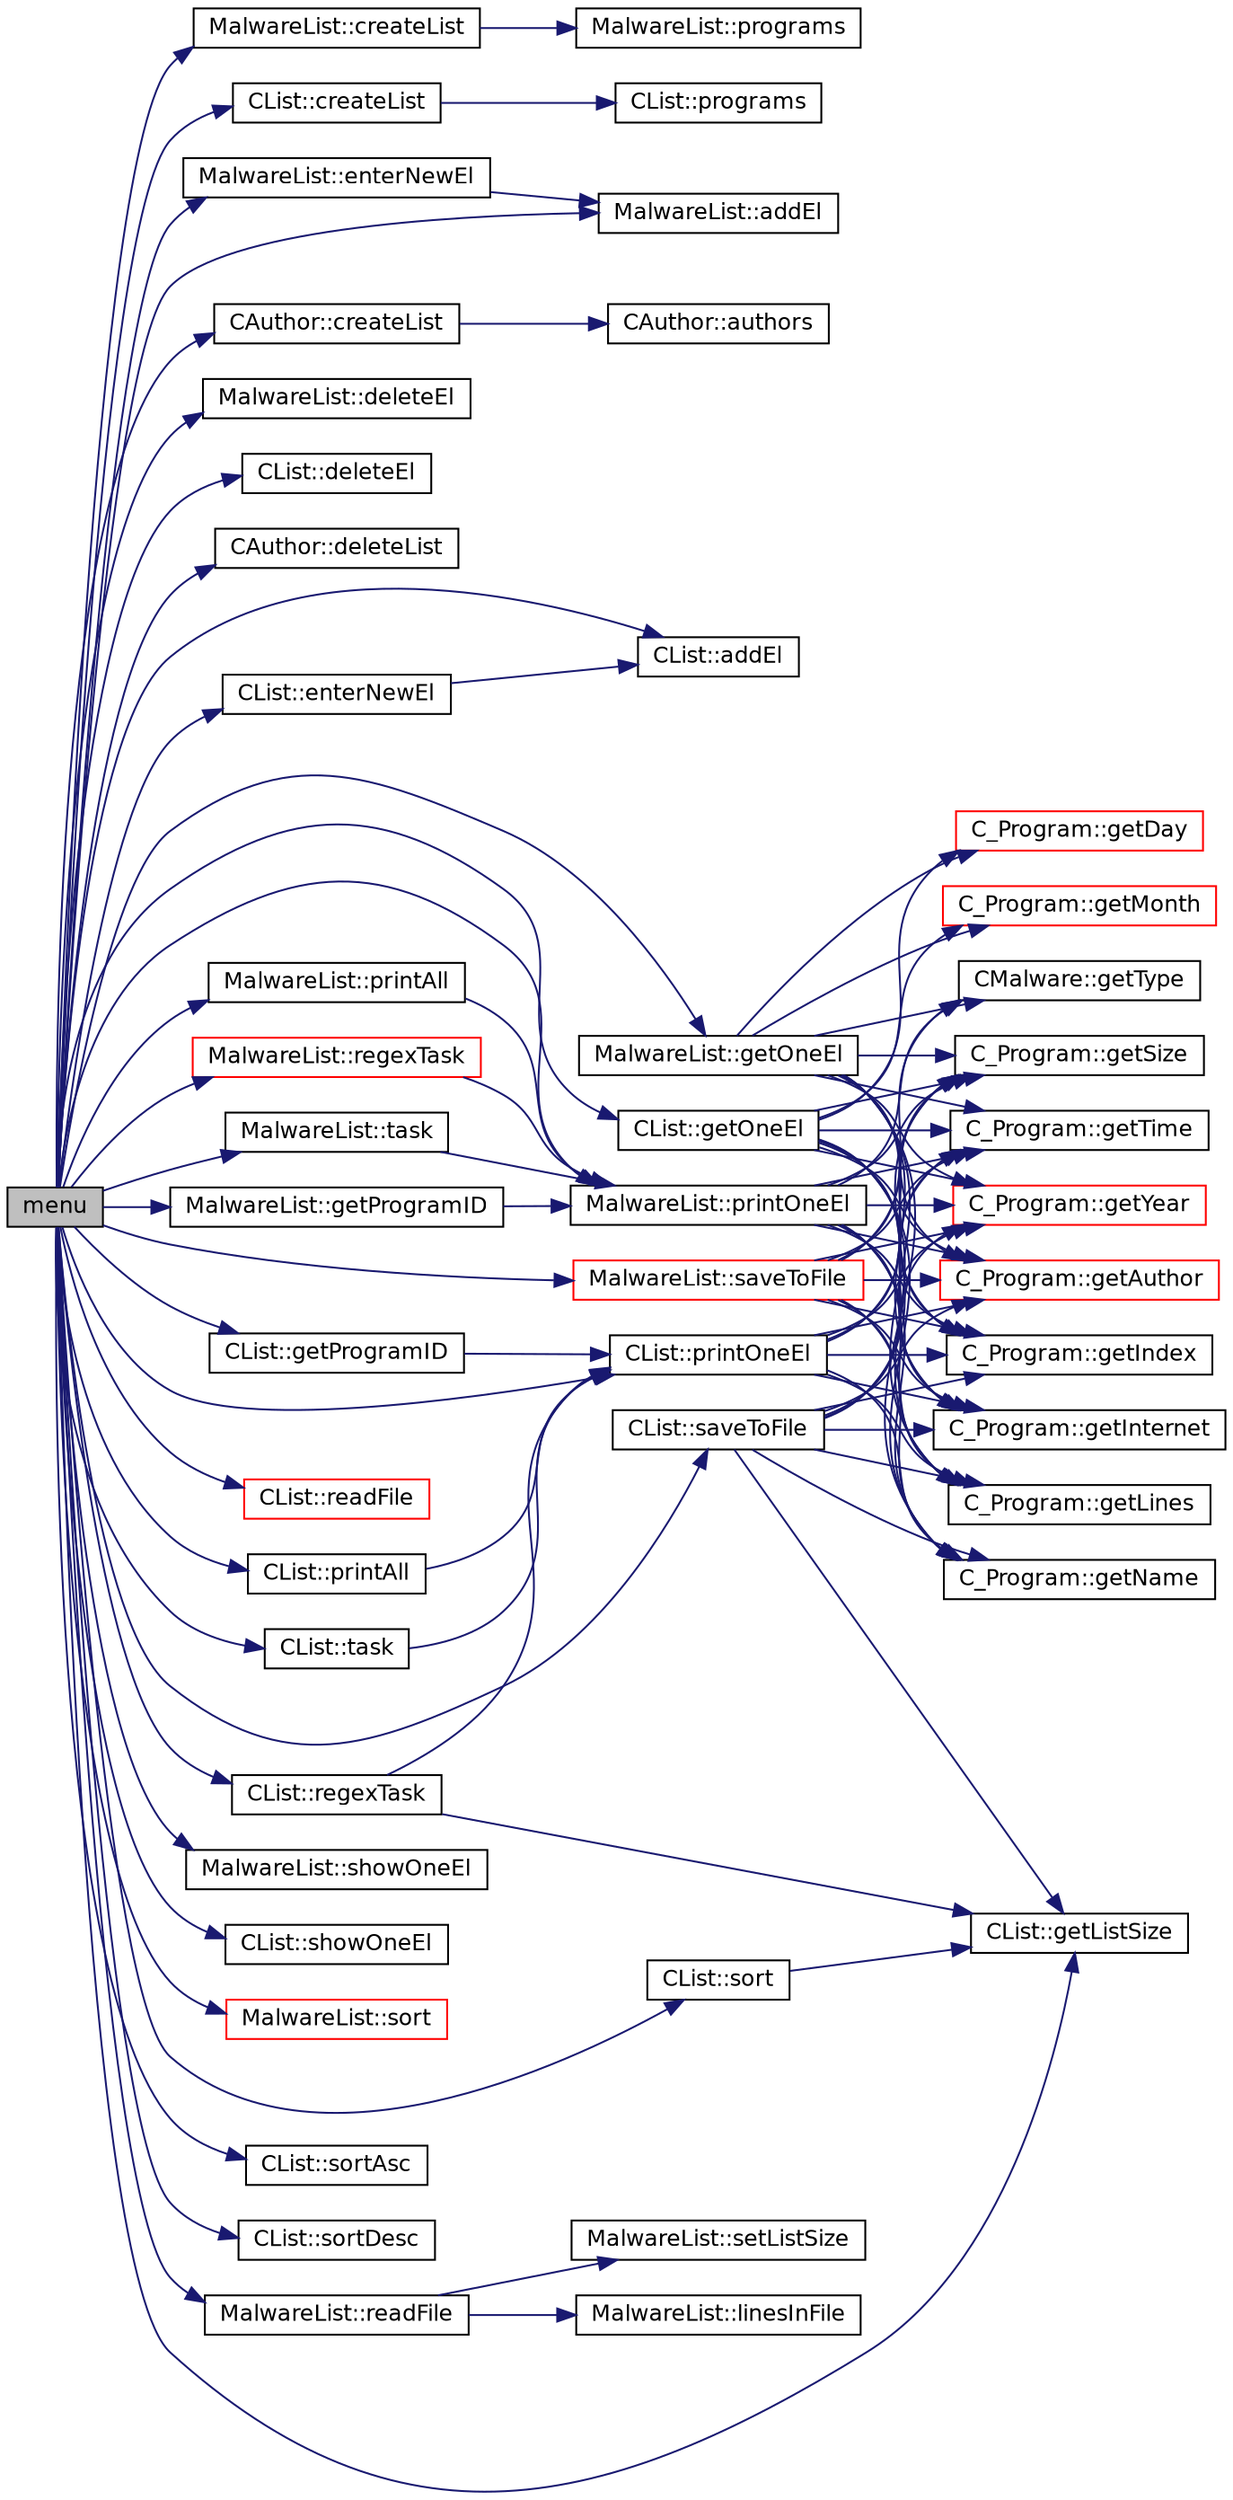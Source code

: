 digraph "menu"
{
 // LATEX_PDF_SIZE
  edge [fontname="Helvetica",fontsize="12",labelfontname="Helvetica",labelfontsize="12"];
  node [fontname="Helvetica",fontsize="12",shape=record];
  rankdir="LR";
  Node1 [label="menu",height=0.2,width=0.4,color="black", fillcolor="grey75", style="filled", fontcolor="black",tooltip=" "];
  Node1 -> Node2 [color="midnightblue",fontsize="12",style="solid",fontname="Helvetica"];
  Node2 [label="MalwareList::addEl",height=0.2,width=0.4,color="black", fillcolor="white", style="filled",URL="$class_malware_list.html#a5943c087b683e76885d7325d5b2e4a83",tooltip=" "];
  Node1 -> Node3 [color="midnightblue",fontsize="12",style="solid",fontname="Helvetica"];
  Node3 [label="CList::addEl",height=0.2,width=0.4,color="black", fillcolor="white", style="filled",URL="$class_c_list.html#a3e4dfb6e3f048741737f5f9383dfcf24",tooltip=" "];
  Node1 -> Node4 [color="midnightblue",fontsize="12",style="solid",fontname="Helvetica"];
  Node4 [label="MalwareList::createList",height=0.2,width=0.4,color="black", fillcolor="white", style="filled",URL="$class_malware_list.html#ab4187deb4dcd7682b513864f3f25ac73",tooltip=" "];
  Node4 -> Node5 [color="midnightblue",fontsize="12",style="solid",fontname="Helvetica"];
  Node5 [label="MalwareList::programs",height=0.2,width=0.4,color="black", fillcolor="white", style="filled",URL="$class_malware_list.html#addde3f932b5b1447be65aace9e440349",tooltip=" "];
  Node1 -> Node6 [color="midnightblue",fontsize="12",style="solid",fontname="Helvetica"];
  Node6 [label="CList::createList",height=0.2,width=0.4,color="black", fillcolor="white", style="filled",URL="$class_c_list.html#aeace5622d9178259c4d190ded89b99c9",tooltip=" "];
  Node6 -> Node7 [color="midnightblue",fontsize="12",style="solid",fontname="Helvetica"];
  Node7 [label="CList::programs",height=0.2,width=0.4,color="black", fillcolor="white", style="filled",URL="$class_c_list.html#a571cef43a7efa341aa1b2aea7de52945",tooltip=" "];
  Node1 -> Node8 [color="midnightblue",fontsize="12",style="solid",fontname="Helvetica"];
  Node8 [label="CAuthor::createList",height=0.2,width=0.4,color="black", fillcolor="white", style="filled",URL="$class_c_author.html#acd5bdf1b397b82b25db12c9d008d27f8",tooltip=" "];
  Node8 -> Node9 [color="midnightblue",fontsize="12",style="solid",fontname="Helvetica"];
  Node9 [label="CAuthor::authors",height=0.2,width=0.4,color="black", fillcolor="white", style="filled",URL="$class_c_author.html#a529a6fd55cb713bd7275c13f23843258",tooltip=" "];
  Node1 -> Node10 [color="midnightblue",fontsize="12",style="solid",fontname="Helvetica"];
  Node10 [label="MalwareList::deleteEl",height=0.2,width=0.4,color="black", fillcolor="white", style="filled",URL="$class_malware_list.html#ad2d7c000f365417ff9da4493f92cec3e",tooltip=" "];
  Node1 -> Node11 [color="midnightblue",fontsize="12",style="solid",fontname="Helvetica"];
  Node11 [label="CList::deleteEl",height=0.2,width=0.4,color="black", fillcolor="white", style="filled",URL="$class_c_list.html#a41169e72d3f2cd5d9042d4a248356972",tooltip=" "];
  Node1 -> Node12 [color="midnightblue",fontsize="12",style="solid",fontname="Helvetica"];
  Node12 [label="CAuthor::deleteList",height=0.2,width=0.4,color="black", fillcolor="white", style="filled",URL="$class_c_author.html#a9daa51c5afd274a32e632ab7a110a605",tooltip=" "];
  Node1 -> Node13 [color="midnightblue",fontsize="12",style="solid",fontname="Helvetica"];
  Node13 [label="MalwareList::enterNewEl",height=0.2,width=0.4,color="black", fillcolor="white", style="filled",URL="$class_malware_list.html#a19c8395b03c0a4161708021a6bfd4cbb",tooltip=" "];
  Node13 -> Node2 [color="midnightblue",fontsize="12",style="solid",fontname="Helvetica"];
  Node1 -> Node14 [color="midnightblue",fontsize="12",style="solid",fontname="Helvetica"];
  Node14 [label="CList::enterNewEl",height=0.2,width=0.4,color="black", fillcolor="white", style="filled",URL="$class_c_list.html#a7b7bcff9c3a2358f66fa50711164c9cf",tooltip=" "];
  Node14 -> Node3 [color="midnightblue",fontsize="12",style="solid",fontname="Helvetica"];
  Node1 -> Node15 [color="midnightblue",fontsize="12",style="solid",fontname="Helvetica"];
  Node15 [label="CList::getListSize",height=0.2,width=0.4,color="black", fillcolor="white", style="filled",URL="$class_c_list.html#a8a5a711d30ef7a16260ef5d4041e95b5",tooltip=" "];
  Node1 -> Node16 [color="midnightblue",fontsize="12",style="solid",fontname="Helvetica"];
  Node16 [label="MalwareList::getOneEl",height=0.2,width=0.4,color="black", fillcolor="white", style="filled",URL="$class_malware_list.html#a8bfeb794f5550a440588748300fb2087",tooltip=" "];
  Node16 -> Node17 [color="midnightblue",fontsize="12",style="solid",fontname="Helvetica"];
  Node17 [label="C_Program::getAuthor",height=0.2,width=0.4,color="red", fillcolor="white", style="filled",URL="$class_c___program.html#af7d01ee17677a85643fde2c9506b612c",tooltip=" "];
  Node16 -> Node19 [color="midnightblue",fontsize="12",style="solid",fontname="Helvetica"];
  Node19 [label="C_Program::getDay",height=0.2,width=0.4,color="red", fillcolor="white", style="filled",URL="$class_c___program.html#a8f248e2c1325e93b9fa81b38db79c9a5",tooltip=" "];
  Node16 -> Node21 [color="midnightblue",fontsize="12",style="solid",fontname="Helvetica"];
  Node21 [label="C_Program::getIndex",height=0.2,width=0.4,color="black", fillcolor="white", style="filled",URL="$class_c___program.html#aa4b56d0ff0b46ff3455c557adc2722f6",tooltip=" "];
  Node16 -> Node22 [color="midnightblue",fontsize="12",style="solid",fontname="Helvetica"];
  Node22 [label="C_Program::getInternet",height=0.2,width=0.4,color="black", fillcolor="white", style="filled",URL="$class_c___program.html#ae8e9f4799817f31736f9e496cbca692f",tooltip=" "];
  Node16 -> Node23 [color="midnightblue",fontsize="12",style="solid",fontname="Helvetica"];
  Node23 [label="C_Program::getLines",height=0.2,width=0.4,color="black", fillcolor="white", style="filled",URL="$class_c___program.html#a4c4371f5d6a0da93321647a432caab9a",tooltip=" "];
  Node16 -> Node24 [color="midnightblue",fontsize="12",style="solid",fontname="Helvetica"];
  Node24 [label="C_Program::getMonth",height=0.2,width=0.4,color="red", fillcolor="white", style="filled",URL="$class_c___program.html#a296e135ed8df8b540b1ea008f6624211",tooltip=" "];
  Node16 -> Node26 [color="midnightblue",fontsize="12",style="solid",fontname="Helvetica"];
  Node26 [label="C_Program::getName",height=0.2,width=0.4,color="black", fillcolor="white", style="filled",URL="$class_c___program.html#a3b4231c75132f78b63e10c5c63951b72",tooltip=" "];
  Node16 -> Node27 [color="midnightblue",fontsize="12",style="solid",fontname="Helvetica"];
  Node27 [label="C_Program::getSize",height=0.2,width=0.4,color="black", fillcolor="white", style="filled",URL="$class_c___program.html#a10d7c2efddfae0c80de6abd4fc41ac3c",tooltip=" "];
  Node16 -> Node28 [color="midnightblue",fontsize="12",style="solid",fontname="Helvetica"];
  Node28 [label="C_Program::getTime",height=0.2,width=0.4,color="black", fillcolor="white", style="filled",URL="$class_c___program.html#abccae9277a34642cbb5a52bafd1fca99",tooltip=" "];
  Node16 -> Node29 [color="midnightblue",fontsize="12",style="solid",fontname="Helvetica"];
  Node29 [label="CMalware::getType",height=0.2,width=0.4,color="black", fillcolor="white", style="filled",URL="$class_c_malware.html#adbf45c9379499c86525d44c215fdcce5",tooltip=" "];
  Node16 -> Node30 [color="midnightblue",fontsize="12",style="solid",fontname="Helvetica"];
  Node30 [label="C_Program::getYear",height=0.2,width=0.4,color="red", fillcolor="white", style="filled",URL="$class_c___program.html#a238a2fb27df21ca08a85aee0d61497d4",tooltip=" "];
  Node1 -> Node32 [color="midnightblue",fontsize="12",style="solid",fontname="Helvetica"];
  Node32 [label="CList::getOneEl",height=0.2,width=0.4,color="black", fillcolor="white", style="filled",URL="$class_c_list.html#a8fed4118f30c42e5e73db0ab23cc68ff",tooltip=" "];
  Node32 -> Node17 [color="midnightblue",fontsize="12",style="solid",fontname="Helvetica"];
  Node32 -> Node19 [color="midnightblue",fontsize="12",style="solid",fontname="Helvetica"];
  Node32 -> Node21 [color="midnightblue",fontsize="12",style="solid",fontname="Helvetica"];
  Node32 -> Node22 [color="midnightblue",fontsize="12",style="solid",fontname="Helvetica"];
  Node32 -> Node23 [color="midnightblue",fontsize="12",style="solid",fontname="Helvetica"];
  Node32 -> Node24 [color="midnightblue",fontsize="12",style="solid",fontname="Helvetica"];
  Node32 -> Node26 [color="midnightblue",fontsize="12",style="solid",fontname="Helvetica"];
  Node32 -> Node27 [color="midnightblue",fontsize="12",style="solid",fontname="Helvetica"];
  Node32 -> Node28 [color="midnightblue",fontsize="12",style="solid",fontname="Helvetica"];
  Node32 -> Node30 [color="midnightblue",fontsize="12",style="solid",fontname="Helvetica"];
  Node1 -> Node33 [color="midnightblue",fontsize="12",style="solid",fontname="Helvetica"];
  Node33 [label="MalwareList::getProgramID",height=0.2,width=0.4,color="black", fillcolor="white", style="filled",URL="$class_malware_list.html#a429287a301f96c87a30bb5d4982a1a19",tooltip=" "];
  Node33 -> Node34 [color="midnightblue",fontsize="12",style="solid",fontname="Helvetica"];
  Node34 [label="MalwareList::printOneEl",height=0.2,width=0.4,color="black", fillcolor="white", style="filled",URL="$class_malware_list.html#a8e0a5791402e79ced9c9bfa34306524a",tooltip=" "];
  Node34 -> Node17 [color="midnightblue",fontsize="12",style="solid",fontname="Helvetica"];
  Node34 -> Node21 [color="midnightblue",fontsize="12",style="solid",fontname="Helvetica"];
  Node34 -> Node22 [color="midnightblue",fontsize="12",style="solid",fontname="Helvetica"];
  Node34 -> Node23 [color="midnightblue",fontsize="12",style="solid",fontname="Helvetica"];
  Node34 -> Node26 [color="midnightblue",fontsize="12",style="solid",fontname="Helvetica"];
  Node34 -> Node27 [color="midnightblue",fontsize="12",style="solid",fontname="Helvetica"];
  Node34 -> Node28 [color="midnightblue",fontsize="12",style="solid",fontname="Helvetica"];
  Node34 -> Node29 [color="midnightblue",fontsize="12",style="solid",fontname="Helvetica"];
  Node34 -> Node30 [color="midnightblue",fontsize="12",style="solid",fontname="Helvetica"];
  Node1 -> Node35 [color="midnightblue",fontsize="12",style="solid",fontname="Helvetica"];
  Node35 [label="CList::getProgramID",height=0.2,width=0.4,color="black", fillcolor="white", style="filled",URL="$class_c_list.html#a1293eb6aa910c0df27f2f9c8190276d9",tooltip=" "];
  Node35 -> Node36 [color="midnightblue",fontsize="12",style="solid",fontname="Helvetica"];
  Node36 [label="CList::printOneEl",height=0.2,width=0.4,color="black", fillcolor="white", style="filled",URL="$class_c_list.html#ab41616f89921a91b64f0bd4afc1c2115",tooltip=" "];
  Node36 -> Node17 [color="midnightblue",fontsize="12",style="solid",fontname="Helvetica"];
  Node36 -> Node21 [color="midnightblue",fontsize="12",style="solid",fontname="Helvetica"];
  Node36 -> Node22 [color="midnightblue",fontsize="12",style="solid",fontname="Helvetica"];
  Node36 -> Node23 [color="midnightblue",fontsize="12",style="solid",fontname="Helvetica"];
  Node36 -> Node26 [color="midnightblue",fontsize="12",style="solid",fontname="Helvetica"];
  Node36 -> Node27 [color="midnightblue",fontsize="12",style="solid",fontname="Helvetica"];
  Node36 -> Node28 [color="midnightblue",fontsize="12",style="solid",fontname="Helvetica"];
  Node36 -> Node30 [color="midnightblue",fontsize="12",style="solid",fontname="Helvetica"];
  Node1 -> Node37 [color="midnightblue",fontsize="12",style="solid",fontname="Helvetica"];
  Node37 [label="MalwareList::printAll",height=0.2,width=0.4,color="black", fillcolor="white", style="filled",URL="$class_malware_list.html#a1ffc737c37c764c2f9d4bbaa1d956668",tooltip=" "];
  Node37 -> Node34 [color="midnightblue",fontsize="12",style="solid",fontname="Helvetica"];
  Node1 -> Node38 [color="midnightblue",fontsize="12",style="solid",fontname="Helvetica"];
  Node38 [label="CList::printAll",height=0.2,width=0.4,color="black", fillcolor="white", style="filled",URL="$class_c_list.html#ab42a1db140f387514880eaf7dcaf30eb",tooltip=" "];
  Node38 -> Node36 [color="midnightblue",fontsize="12",style="solid",fontname="Helvetica"];
  Node1 -> Node34 [color="midnightblue",fontsize="12",style="solid",fontname="Helvetica"];
  Node1 -> Node36 [color="midnightblue",fontsize="12",style="solid",fontname="Helvetica"];
  Node1 -> Node39 [color="midnightblue",fontsize="12",style="solid",fontname="Helvetica"];
  Node39 [label="MalwareList::readFile",height=0.2,width=0.4,color="black", fillcolor="white", style="filled",URL="$class_malware_list.html#a18c0925c9efe0ac185527a7715b25bf4",tooltip=" "];
  Node39 -> Node40 [color="midnightblue",fontsize="12",style="solid",fontname="Helvetica"];
  Node40 [label="MalwareList::linesInFile",height=0.2,width=0.4,color="black", fillcolor="white", style="filled",URL="$class_malware_list.html#a26f09e384677c98a89bd5ab78d08e0c5",tooltip=" "];
  Node39 -> Node41 [color="midnightblue",fontsize="12",style="solid",fontname="Helvetica"];
  Node41 [label="MalwareList::setListSize",height=0.2,width=0.4,color="black", fillcolor="white", style="filled",URL="$class_malware_list.html#a8ca4f5586273a2172b0a818585d5c99c",tooltip=" "];
  Node1 -> Node42 [color="midnightblue",fontsize="12",style="solid",fontname="Helvetica"];
  Node42 [label="CList::readFile",height=0.2,width=0.4,color="red", fillcolor="white", style="filled",URL="$class_c_list.html#aa37d47ccb14a0b04a6ce4f3724c88d3e",tooltip=" "];
  Node1 -> Node45 [color="midnightblue",fontsize="12",style="solid",fontname="Helvetica"];
  Node45 [label="MalwareList::regexTask",height=0.2,width=0.4,color="red", fillcolor="white", style="filled",URL="$class_malware_list.html#aa6a057f85c0e3d309c17e853f87687b9",tooltip=" "];
  Node45 -> Node34 [color="midnightblue",fontsize="12",style="solid",fontname="Helvetica"];
  Node1 -> Node47 [color="midnightblue",fontsize="12",style="solid",fontname="Helvetica"];
  Node47 [label="CList::regexTask",height=0.2,width=0.4,color="black", fillcolor="white", style="filled",URL="$class_c_list.html#a6f1209c0e393f3c1a83db11a3559650f",tooltip=" "];
  Node47 -> Node15 [color="midnightblue",fontsize="12",style="solid",fontname="Helvetica"];
  Node47 -> Node36 [color="midnightblue",fontsize="12",style="solid",fontname="Helvetica"];
  Node1 -> Node48 [color="midnightblue",fontsize="12",style="solid",fontname="Helvetica"];
  Node48 [label="MalwareList::saveToFile",height=0.2,width=0.4,color="red", fillcolor="white", style="filled",URL="$class_malware_list.html#a79cb41c8fd9af1deed0c09b8fccc4ea9",tooltip=" "];
  Node48 -> Node17 [color="midnightblue",fontsize="12",style="solid",fontname="Helvetica"];
  Node48 -> Node21 [color="midnightblue",fontsize="12",style="solid",fontname="Helvetica"];
  Node48 -> Node22 [color="midnightblue",fontsize="12",style="solid",fontname="Helvetica"];
  Node48 -> Node23 [color="midnightblue",fontsize="12",style="solid",fontname="Helvetica"];
  Node48 -> Node26 [color="midnightblue",fontsize="12",style="solid",fontname="Helvetica"];
  Node48 -> Node27 [color="midnightblue",fontsize="12",style="solid",fontname="Helvetica"];
  Node48 -> Node28 [color="midnightblue",fontsize="12",style="solid",fontname="Helvetica"];
  Node48 -> Node29 [color="midnightblue",fontsize="12",style="solid",fontname="Helvetica"];
  Node48 -> Node30 [color="midnightblue",fontsize="12",style="solid",fontname="Helvetica"];
  Node1 -> Node49 [color="midnightblue",fontsize="12",style="solid",fontname="Helvetica"];
  Node49 [label="CList::saveToFile",height=0.2,width=0.4,color="black", fillcolor="white", style="filled",URL="$class_c_list.html#a402b8e568cd9a9f25a511c1eefd12c09",tooltip=" "];
  Node49 -> Node17 [color="midnightblue",fontsize="12",style="solid",fontname="Helvetica"];
  Node49 -> Node21 [color="midnightblue",fontsize="12",style="solid",fontname="Helvetica"];
  Node49 -> Node22 [color="midnightblue",fontsize="12",style="solid",fontname="Helvetica"];
  Node49 -> Node23 [color="midnightblue",fontsize="12",style="solid",fontname="Helvetica"];
  Node49 -> Node15 [color="midnightblue",fontsize="12",style="solid",fontname="Helvetica"];
  Node49 -> Node26 [color="midnightblue",fontsize="12",style="solid",fontname="Helvetica"];
  Node49 -> Node27 [color="midnightblue",fontsize="12",style="solid",fontname="Helvetica"];
  Node49 -> Node28 [color="midnightblue",fontsize="12",style="solid",fontname="Helvetica"];
  Node49 -> Node30 [color="midnightblue",fontsize="12",style="solid",fontname="Helvetica"];
  Node1 -> Node50 [color="midnightblue",fontsize="12",style="solid",fontname="Helvetica"];
  Node50 [label="MalwareList::showOneEl",height=0.2,width=0.4,color="black", fillcolor="white", style="filled",URL="$class_malware_list.html#a0fd00ce4f227caad2a50645f306c66c8",tooltip=" "];
  Node1 -> Node51 [color="midnightblue",fontsize="12",style="solid",fontname="Helvetica"];
  Node51 [label="CList::showOneEl",height=0.2,width=0.4,color="black", fillcolor="white", style="filled",URL="$class_c_list.html#a1fc3c4545877f04774e1e283cc902c37",tooltip=" "];
  Node1 -> Node52 [color="midnightblue",fontsize="12",style="solid",fontname="Helvetica"];
  Node52 [label="MalwareList::sort",height=0.2,width=0.4,color="red", fillcolor="white", style="filled",URL="$class_malware_list.html#a53f7e8c10e3a621011c3a8d081150ac6",tooltip=" "];
  Node1 -> Node53 [color="midnightblue",fontsize="12",style="solid",fontname="Helvetica"];
  Node53 [label="CList::sort",height=0.2,width=0.4,color="black", fillcolor="white", style="filled",URL="$class_c_list.html#a7d1444ffcafc969a82d30e3855ca03b4",tooltip=" "];
  Node53 -> Node15 [color="midnightblue",fontsize="12",style="solid",fontname="Helvetica"];
  Node1 -> Node54 [color="midnightblue",fontsize="12",style="solid",fontname="Helvetica"];
  Node54 [label="CList::sortAsc",height=0.2,width=0.4,color="black", fillcolor="white", style="filled",URL="$class_c_list.html#a08553fcc092fd6c63a6af647403d8676",tooltip=" "];
  Node1 -> Node55 [color="midnightblue",fontsize="12",style="solid",fontname="Helvetica"];
  Node55 [label="CList::sortDesc",height=0.2,width=0.4,color="black", fillcolor="white", style="filled",URL="$class_c_list.html#a70e04dfd790e1611c5024da6b1aaa325",tooltip=" "];
  Node1 -> Node56 [color="midnightblue",fontsize="12",style="solid",fontname="Helvetica"];
  Node56 [label="MalwareList::task",height=0.2,width=0.4,color="black", fillcolor="white", style="filled",URL="$class_malware_list.html#ae9d46cf89b94e15d750de54f70c20775",tooltip=" "];
  Node56 -> Node34 [color="midnightblue",fontsize="12",style="solid",fontname="Helvetica"];
  Node1 -> Node57 [color="midnightblue",fontsize="12",style="solid",fontname="Helvetica"];
  Node57 [label="CList::task",height=0.2,width=0.4,color="black", fillcolor="white", style="filled",URL="$class_c_list.html#a83b61e2329868a071b56adb811a4e404",tooltip=" "];
  Node57 -> Node36 [color="midnightblue",fontsize="12",style="solid",fontname="Helvetica"];
}
